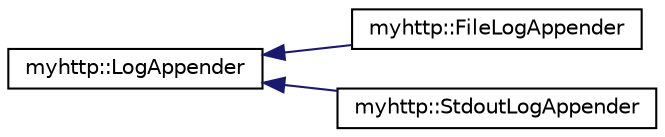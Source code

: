 digraph "Graphical Class Hierarchy"
{
 // LATEX_PDF_SIZE
  edge [fontname="Helvetica",fontsize="10",labelfontname="Helvetica",labelfontsize="10"];
  node [fontname="Helvetica",fontsize="10",shape=record];
  rankdir="LR";
  Node0 [label="myhttp::LogAppender",height=0.2,width=0.4,color="black", fillcolor="white", style="filled",URL="$classmyhttp_1_1LogAppender.html",tooltip="日志输出目标"];
  Node0 -> Node1 [dir="back",color="midnightblue",fontsize="10",style="solid",fontname="Helvetica"];
  Node1 [label="myhttp::FileLogAppender",height=0.2,width=0.4,color="black", fillcolor="white", style="filled",URL="$classmyhttp_1_1FileLogAppender.html",tooltip="输出到文件的Appender"];
  Node0 -> Node2 [dir="back",color="midnightblue",fontsize="10",style="solid",fontname="Helvetica"];
  Node2 [label="myhttp::StdoutLogAppender",height=0.2,width=0.4,color="black", fillcolor="white", style="filled",URL="$classmyhttp_1_1StdoutLogAppender.html",tooltip="输出到控制台的Appender"];
}
